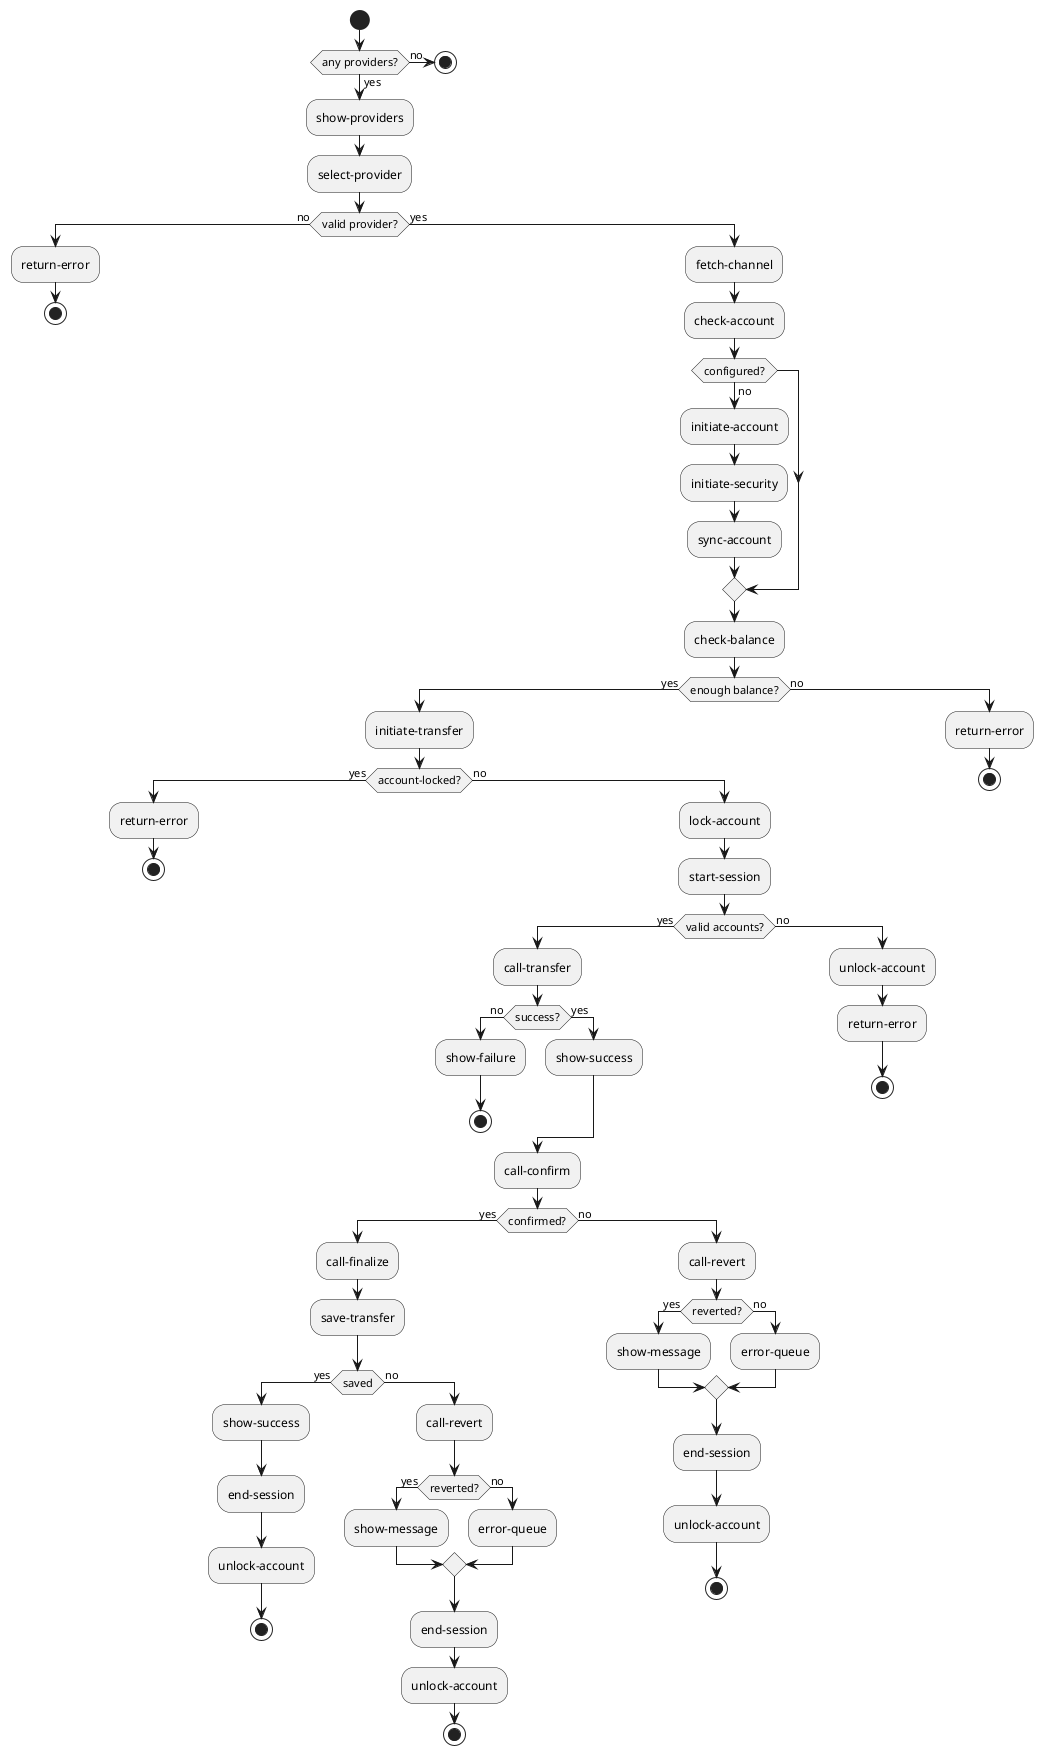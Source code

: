 @startuml
'https://plantuml.com/activity-diagram-beta

start
if(any providers?) then (no)
    stop
else (yes)
    :show-providers;
endif
:select-provider;
if (valid provider?) then (no)
    :return-error;
    stop
else (yes)
    :fetch-channel;
    :check-account;
    if (configured?) then (no)
        :initiate-account;
        :initiate-security;
        :sync-account;
    endif
    :check-balance;
    if(enough balance?) then (yes)
        :initiate-transfer;
        if(account-locked?) then (yes)
            :return-error;
            stop
        else (no)
            :lock-account;
            :start-session;
            if(valid accounts?) then (yes)
                :call-transfer;
                if(success?) then (no)
                    :show-failure;
                    stop
                else (yes)
                    :show-success;
                endif
                :call-confirm;
                if(confirmed?) then (yes)
                    :call-finalize;
                    :save-transfer;
                    if(saved) then (yes)
                        :show-success;
                        :end-session;
                        :unlock-account;
                        stop
                    else (no)
                        :call-revert;
                        if(reverted?) then (yes)
                            :show-message;
                        else (no)
                            :error-queue;
                        endif
                            :end-session;
                            :unlock-account;
                         stop
                    endif

                else (no)
                    :call-revert;
                    if (reverted?) then (yes)
                        :show-message;
                    else (no)
                        :error-queue;
                    endif
                    :end-session;
                    :unlock-account;
                    stop
                endif
            else (no)
                :unlock-account;
                :return-error;
                stop
            endif

        endif
    else (no)
        :return-error;
        stop
    endif

endif

@enduml
